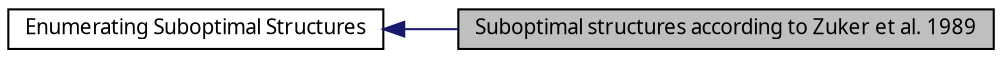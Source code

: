 digraph structs
{
  bgcolor="transparent";
  edge [fontname="FreeSans.ttf",fontsize=8,labelfontname="FreeSans.ttf",labelfontsize=8];
  node [fontname="FreeSans.ttf",fontsize=10,shape=record];
rankdir=LR;
  Node0 [label="Suboptimal structures according to Zuker et al. 1989",height=0.2,width=0.4,color="black", fillcolor="grey75", style="filled" fontcolor="black"];
  Node1 [label="Enumerating Suboptimal Structures",height=0.2,width=0.4,color="black",URL="$group__subopt__fold.html"];
  Node1->Node0 [shape=plaintext, color="midnightblue", dir="back", style="solid"];
}
